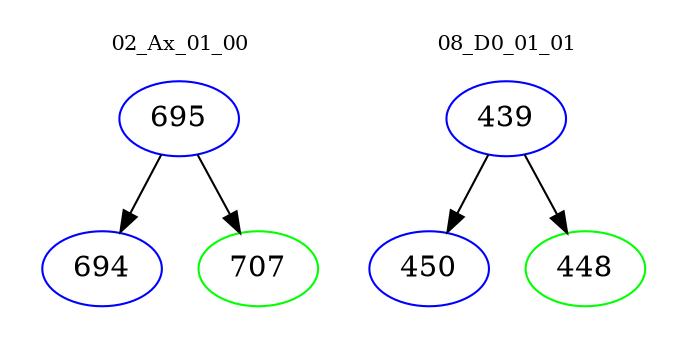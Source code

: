 digraph{
subgraph cluster_0 {
color = white
label = "02_Ax_01_00";
fontsize=10;
T0_695 [label="695", color="blue"]
T0_695 -> T0_694 [color="black"]
T0_694 [label="694", color="blue"]
T0_695 -> T0_707 [color="black"]
T0_707 [label="707", color="green"]
}
subgraph cluster_1 {
color = white
label = "08_D0_01_01";
fontsize=10;
T1_439 [label="439", color="blue"]
T1_439 -> T1_450 [color="black"]
T1_450 [label="450", color="blue"]
T1_439 -> T1_448 [color="black"]
T1_448 [label="448", color="green"]
}
}
